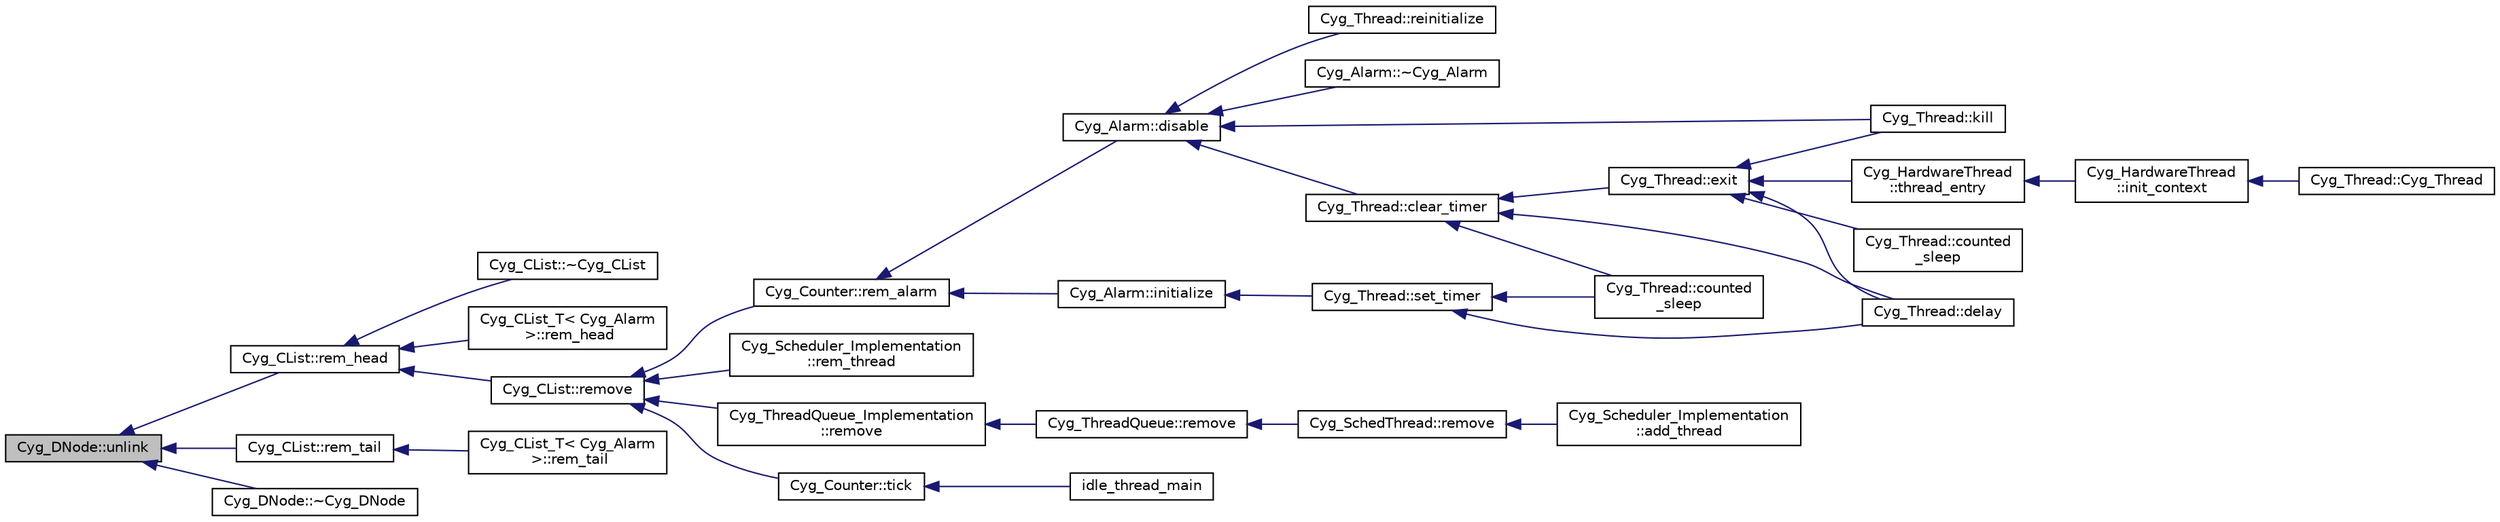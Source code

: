 digraph "Cyg_DNode::unlink"
{
  edge [fontname="Helvetica",fontsize="10",labelfontname="Helvetica",labelfontsize="10"];
  node [fontname="Helvetica",fontsize="10",shape=record];
  rankdir="LR";
  Node1 [label="Cyg_DNode::unlink",height=0.2,width=0.4,color="black", fillcolor="grey75", style="filled" fontcolor="black"];
  Node1 -> Node2 [dir="back",color="midnightblue",fontsize="10",style="solid",fontname="Helvetica"];
  Node2 [label="Cyg_CList::rem_head",height=0.2,width=0.4,color="black", fillcolor="white", style="filled",URL="$class_cyg___c_list.html#ae70cdd6b3ab6b83d92612fd17309fcf5"];
  Node2 -> Node3 [dir="back",color="midnightblue",fontsize="10",style="solid",fontname="Helvetica"];
  Node3 [label="Cyg_CList_T\< Cyg_Alarm\l \>::rem_head",height=0.2,width=0.4,color="black", fillcolor="white", style="filled",URL="$class_cyg___c_list___t.html#a919d81cc3a83e3f8f81bf09979b45eef"];
  Node2 -> Node4 [dir="back",color="midnightblue",fontsize="10",style="solid",fontname="Helvetica"];
  Node4 [label="Cyg_CList::remove",height=0.2,width=0.4,color="black", fillcolor="white", style="filled",URL="$class_cyg___c_list.html#acc2872b42b5e9fcb3a393ea6551bf231"];
  Node4 -> Node5 [dir="back",color="midnightblue",fontsize="10",style="solid",fontname="Helvetica"];
  Node5 [label="Cyg_Counter::rem_alarm",height=0.2,width=0.4,color="black", fillcolor="white", style="filled",URL="$class_cyg___counter.html#a9964e8a95295d66c7f83cd8e5fbdeb3c"];
  Node5 -> Node6 [dir="back",color="midnightblue",fontsize="10",style="solid",fontname="Helvetica"];
  Node6 [label="Cyg_Alarm::disable",height=0.2,width=0.4,color="black", fillcolor="white", style="filled",URL="$class_cyg___alarm.html#a72222d58531e082f7de0007f28b604f1"];
  Node6 -> Node7 [dir="back",color="midnightblue",fontsize="10",style="solid",fontname="Helvetica"];
  Node7 [label="Cyg_Thread::clear_timer",height=0.2,width=0.4,color="black", fillcolor="white", style="filled",URL="$class_cyg___thread.html#acd6c558eb9fe78341e7b933b16dd9678"];
  Node7 -> Node8 [dir="back",color="midnightblue",fontsize="10",style="solid",fontname="Helvetica"];
  Node8 [label="Cyg_Thread::counted\l_sleep",height=0.2,width=0.4,color="black", fillcolor="white", style="filled",URL="$class_cyg___thread.html#ae26681ed39ae0e34088fd925be8f3484"];
  Node7 -> Node9 [dir="back",color="midnightblue",fontsize="10",style="solid",fontname="Helvetica"];
  Node9 [label="Cyg_Thread::exit",height=0.2,width=0.4,color="black", fillcolor="white", style="filled",URL="$class_cyg___thread.html#a1325e6829eb67a7c584cee48d81cc371"];
  Node9 -> Node10 [dir="back",color="midnightblue",fontsize="10",style="solid",fontname="Helvetica"];
  Node10 [label="Cyg_HardwareThread\l::thread_entry",height=0.2,width=0.4,color="black", fillcolor="white", style="filled",URL="$class_cyg___hardware_thread.html#af951e39bf5d2fcc71329274afd3f7ae3"];
  Node10 -> Node11 [dir="back",color="midnightblue",fontsize="10",style="solid",fontname="Helvetica"];
  Node11 [label="Cyg_HardwareThread\l::init_context",height=0.2,width=0.4,color="black", fillcolor="white", style="filled",URL="$class_cyg___hardware_thread.html#aee6c6a52409a0882697917ec16875260"];
  Node11 -> Node12 [dir="back",color="midnightblue",fontsize="10",style="solid",fontname="Helvetica"];
  Node12 [label="Cyg_Thread::Cyg_Thread",height=0.2,width=0.4,color="black", fillcolor="white", style="filled",URL="$class_cyg___thread.html#a13efd27904ba3f891eeb1fc56d7c1865"];
  Node9 -> Node13 [dir="back",color="midnightblue",fontsize="10",style="solid",fontname="Helvetica"];
  Node13 [label="Cyg_Thread::counted\l_sleep",height=0.2,width=0.4,color="black", fillcolor="white", style="filled",URL="$class_cyg___thread.html#aaf9b4fc5afa2c960f564b6701287663c"];
  Node9 -> Node14 [dir="back",color="midnightblue",fontsize="10",style="solid",fontname="Helvetica"];
  Node14 [label="Cyg_Thread::kill",height=0.2,width=0.4,color="black", fillcolor="white", style="filled",URL="$class_cyg___thread.html#aa2ccfc563049b0f7e77ebbafb5df7eca"];
  Node9 -> Node15 [dir="back",color="midnightblue",fontsize="10",style="solid",fontname="Helvetica"];
  Node15 [label="Cyg_Thread::delay",height=0.2,width=0.4,color="black", fillcolor="white", style="filled",URL="$class_cyg___thread.html#a5bea2b207ab7788d560fa2bc98334b7d"];
  Node7 -> Node15 [dir="back",color="midnightblue",fontsize="10",style="solid",fontname="Helvetica"];
  Node6 -> Node14 [dir="back",color="midnightblue",fontsize="10",style="solid",fontname="Helvetica"];
  Node6 -> Node16 [dir="back",color="midnightblue",fontsize="10",style="solid",fontname="Helvetica"];
  Node16 [label="Cyg_Thread::reinitialize",height=0.2,width=0.4,color="black", fillcolor="white", style="filled",URL="$class_cyg___thread.html#abdd74d18178c8e11cd8668e35d98ddf3"];
  Node6 -> Node17 [dir="back",color="midnightblue",fontsize="10",style="solid",fontname="Helvetica"];
  Node17 [label="Cyg_Alarm::~Cyg_Alarm",height=0.2,width=0.4,color="black", fillcolor="white", style="filled",URL="$class_cyg___alarm.html#a66e9e842221f3212bff7a306a21b9deb"];
  Node5 -> Node18 [dir="back",color="midnightblue",fontsize="10",style="solid",fontname="Helvetica"];
  Node18 [label="Cyg_Alarm::initialize",height=0.2,width=0.4,color="black", fillcolor="white", style="filled",URL="$class_cyg___alarm.html#a86a3cc0243666be0b078300ce12f8b67"];
  Node18 -> Node19 [dir="back",color="midnightblue",fontsize="10",style="solid",fontname="Helvetica"];
  Node19 [label="Cyg_Thread::set_timer",height=0.2,width=0.4,color="black", fillcolor="white", style="filled",URL="$class_cyg___thread.html#a7e92402378d90c942fd050ac77610c05"];
  Node19 -> Node8 [dir="back",color="midnightblue",fontsize="10",style="solid",fontname="Helvetica"];
  Node19 -> Node15 [dir="back",color="midnightblue",fontsize="10",style="solid",fontname="Helvetica"];
  Node4 -> Node20 [dir="back",color="midnightblue",fontsize="10",style="solid",fontname="Helvetica"];
  Node20 [label="Cyg_Scheduler_Implementation\l::rem_thread",height=0.2,width=0.4,color="black", fillcolor="white", style="filled",URL="$class_cyg___scheduler___implementation.html#a4f18a0e7842447eeb2fd9a3b947bc8ff"];
  Node4 -> Node21 [dir="back",color="midnightblue",fontsize="10",style="solid",fontname="Helvetica"];
  Node21 [label="Cyg_ThreadQueue_Implementation\l::remove",height=0.2,width=0.4,color="black", fillcolor="white", style="filled",URL="$class_cyg___thread_queue___implementation.html#a5c149fba525e2c584ce264a23ee4f092"];
  Node21 -> Node22 [dir="back",color="midnightblue",fontsize="10",style="solid",fontname="Helvetica"];
  Node22 [label="Cyg_ThreadQueue::remove",height=0.2,width=0.4,color="black", fillcolor="white", style="filled",URL="$class_cyg___thread_queue.html#ad2dfa40e1e134507e5bb6efc8ea279bd"];
  Node22 -> Node23 [dir="back",color="midnightblue",fontsize="10",style="solid",fontname="Helvetica"];
  Node23 [label="Cyg_SchedThread::remove",height=0.2,width=0.4,color="black", fillcolor="white", style="filled",URL="$class_cyg___sched_thread.html#aad25cbc77cdd7f04cde9171951535b99"];
  Node23 -> Node24 [dir="back",color="midnightblue",fontsize="10",style="solid",fontname="Helvetica"];
  Node24 [label="Cyg_Scheduler_Implementation\l::add_thread",height=0.2,width=0.4,color="black", fillcolor="white", style="filled",URL="$class_cyg___scheduler___implementation.html#ad6a05d4eeef2a3f196c57aaad0de70d1"];
  Node4 -> Node25 [dir="back",color="midnightblue",fontsize="10",style="solid",fontname="Helvetica"];
  Node25 [label="Cyg_Counter::tick",height=0.2,width=0.4,color="black", fillcolor="white", style="filled",URL="$class_cyg___counter.html#a94149bfbd4ec7069dc703c5a158b4f9f"];
  Node25 -> Node26 [dir="back",color="midnightblue",fontsize="10",style="solid",fontname="Helvetica"];
  Node26 [label="idle_thread_main",height=0.2,width=0.4,color="black", fillcolor="white", style="filled",URL="$thread_8cxx.html#ab41818e0f3d9ad7695412191d8d01f2d"];
  Node2 -> Node27 [dir="back",color="midnightblue",fontsize="10",style="solid",fontname="Helvetica"];
  Node27 [label="Cyg_CList::~Cyg_CList",height=0.2,width=0.4,color="black", fillcolor="white", style="filled",URL="$class_cyg___c_list.html#a4886b12f3cfb3941409852db84866751"];
  Node1 -> Node28 [dir="back",color="midnightblue",fontsize="10",style="solid",fontname="Helvetica"];
  Node28 [label="Cyg_CList::rem_tail",height=0.2,width=0.4,color="black", fillcolor="white", style="filled",URL="$class_cyg___c_list.html#aa415b8716871148a0c1337004d14046c"];
  Node28 -> Node29 [dir="back",color="midnightblue",fontsize="10",style="solid",fontname="Helvetica"];
  Node29 [label="Cyg_CList_T\< Cyg_Alarm\l \>::rem_tail",height=0.2,width=0.4,color="black", fillcolor="white", style="filled",URL="$class_cyg___c_list___t.html#a458da457db47277df6d104613520a102"];
  Node1 -> Node30 [dir="back",color="midnightblue",fontsize="10",style="solid",fontname="Helvetica"];
  Node30 [label="Cyg_DNode::~Cyg_DNode",height=0.2,width=0.4,color="black", fillcolor="white", style="filled",URL="$class_cyg___d_node.html#a0afa93f81046787356c4f7e67f258cdf"];
}
